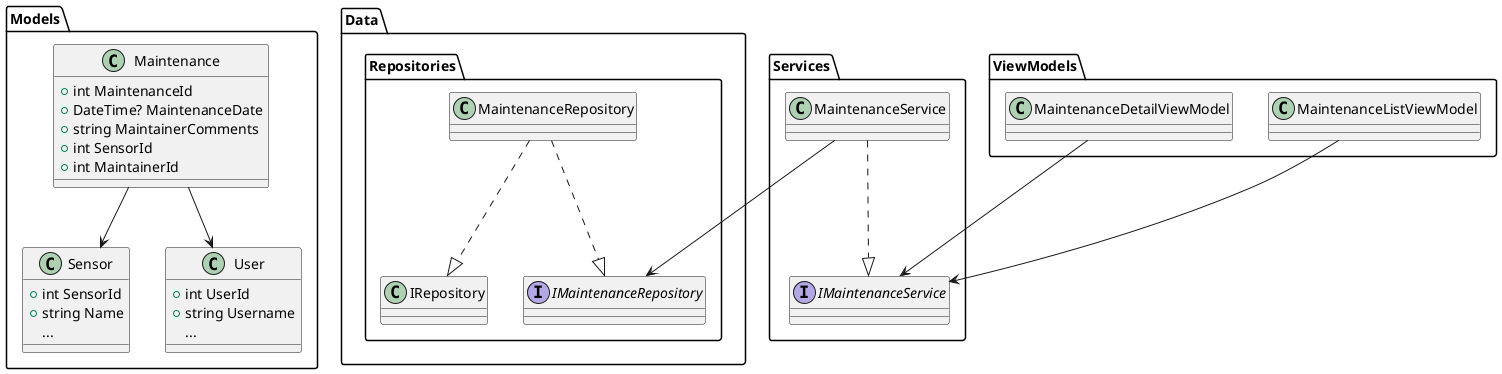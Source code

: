 @startuml
package Models {
  class Maintenance {
    +int MaintenanceId
    +DateTime? MaintenanceDate
    +string MaintainerComments
    +int SensorId
    +int MaintainerId
  }
  class Sensor {
    +int SensorId
    +string Name
    ...
  }
  class User {
    +int UserId
    +string Username
    ...
  }
}
package Data.Repositories {
  interface IMaintenanceRepository
  class MaintenanceRepository
}
package Services {
  interface IMaintenanceService
  class MaintenanceService
}
package ViewModels {
  class MaintenanceListViewModel
  class MaintenanceDetailViewModel
}
Models.Maintenance --> Models.Sensor
Models.Maintenance --> Models.User
Data.Repositories.MaintenanceRepository ..|> Data.Repositories.IRepository
Data.Repositories.MaintenanceRepository ..|> Data.Repositories.IMaintenanceRepository
Services.MaintenanceService --> Data.Repositories.IMaintenanceRepository
Services.MaintenanceService ..|> Services.IMaintenanceService
ViewModels.MaintenanceListViewModel --> Services.IMaintenanceService
ViewModels.MaintenanceDetailViewModel --> Services.IMaintenanceService
@enduml
